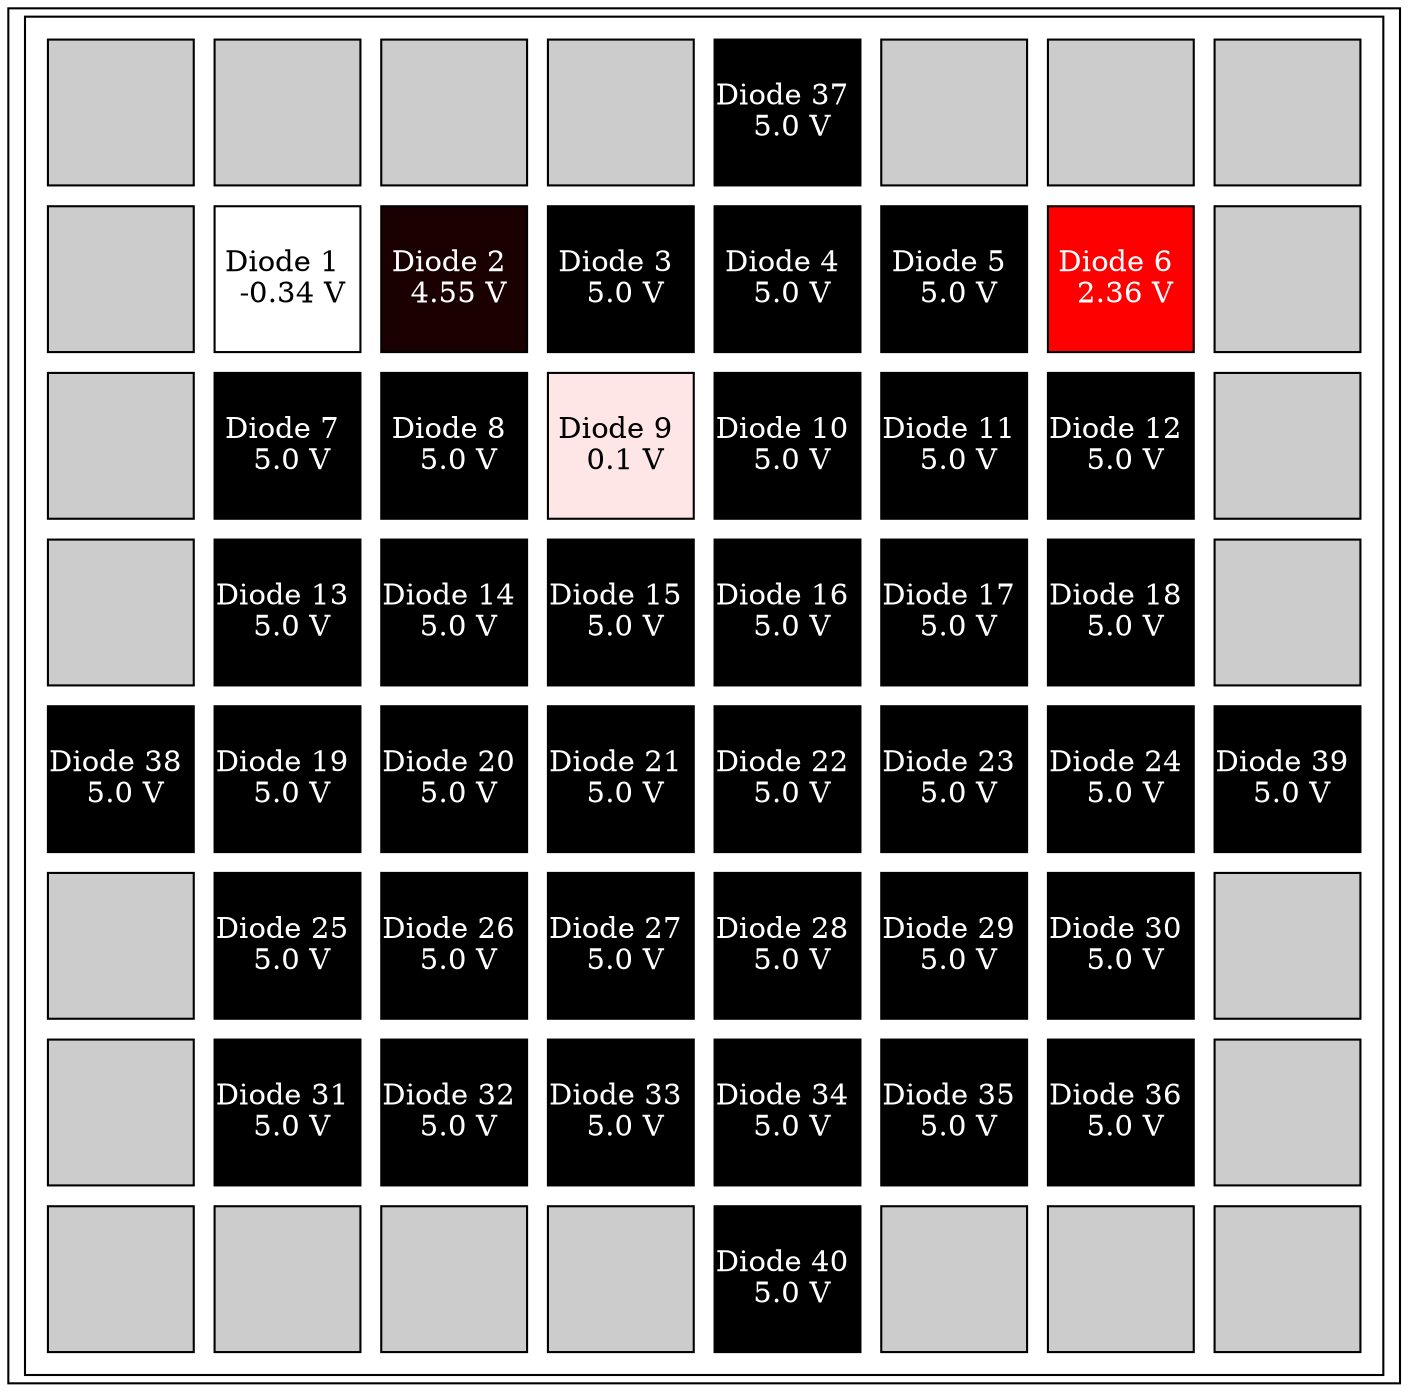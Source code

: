 graph array_table {
	node [shape=rectangle]
	"Diode Array" [label=<<TABLE cellspacing="10">
    <TR>
        <TD bgcolor="#cccccc" fixedsize="true" width="70" height="70"></TD>

        <TD bgcolor="#cccccc" fixedsize="true" width="70" height="70"></TD>

        <TD bgcolor="#cccccc" fixedsize="true" width="70" height="70"></TD>

        <TD bgcolor="#cccccc" fixedsize="true" width="70" height="70"></TD>

        <TD bgcolor="#000000" fixedsize="true" width="70"
        height="70"><FONT COLOR="white">Diode 37 <BR align="center" /> 5.0 V</FONT></TD>

        <TD bgcolor="#cccccc" fixedsize="true" width="70" height="70"></TD>

        <TD bgcolor="#cccccc" fixedsize="true" width="70" height="70"></TD>

        <TD bgcolor="#cccccc" fixedsize="true" width="70" height="70"></TD>
    </TR>


    <TR>
        <TD bgcolor="#cccccc" fixedsize="true" width="70" height="70"></TD>

        <TD bgcolor="#ffffff" fixedsize="true" width="70"
        height="70"><FONT COLOR="black">Diode 1 <BR align="center" /> -0.34 V</FONT></TD>

        <TD bgcolor="#1a0000" fixedsize="true" width="70"
        height="70"><FONT COLOR="white">Diode 2 <BR align="center" /> 4.55 V</FONT></TD>

        <TD bgcolor="#000000" fixedsize="true" width="70"
        height="70"><FONT COLOR="white">Diode 3 <BR align="center" /> 5.0 V</FONT></TD>

        <TD bgcolor="#000000" fixedsize="true" width="70"
        height="70"><FONT COLOR="white">Diode 4 <BR align="center" /> 5.0 V</FONT></TD>

        <TD bgcolor="#000000" fixedsize="true" width="70"
        height="70"><FONT COLOR="white">Diode 5 <BR align="center" /> 5.0 V</FONT></TD>

        <TD bgcolor="#ff0000" fixedsize="true" width="70"
        height="70"><FONT COLOR="white">Diode 6 <BR align="center" /> 2.36 V</FONT></TD>

        <TD bgcolor="#cccccc" fixedsize="true" width="70" height="70"></TD>
    </TR>


    <TR>
        <TD bgcolor="#cccccc" fixedsize="true" width="70" height="70"></TD>

        <TD bgcolor="#000000" fixedsize="true" width="70"
        height="70"><FONT COLOR="white">Diode 7 <BR align="center" /> 5.0 V</FONT></TD>

        <TD bgcolor="#000000" fixedsize="true" width="70"
        height="70"><FONT COLOR="white">Diode 8 <BR align="center" /> 5.0 V</FONT></TD>

        <TD bgcolor="#ffe6e6" fixedsize="true" width="70"
        height="70"><FONT COLOR="black">Diode 9 <BR align="center" /> 0.1 V</FONT></TD>

        <TD bgcolor="#000000" fixedsize="true" width="70"
        height="70"><FONT COLOR="white">Diode 10 <BR align="center" /> 5.0 V</FONT></TD>

        <TD bgcolor="#000000" fixedsize="true" width="70"
        height="70"><FONT COLOR="white">Diode 11 <BR align="center" /> 5.0 V</FONT></TD>

        <TD bgcolor="#000000" fixedsize="true" width="70"
        height="70"><FONT COLOR="white">Diode 12 <BR align="center" /> 5.0 V</FONT></TD>

        <TD bgcolor="#cccccc" fixedsize="true" width="70" height="70"></TD>
    </TR>


    <TR>
        <TD bgcolor="#cccccc" fixedsize="true" width="70" height="70"></TD>

        <TD bgcolor="#000000" fixedsize="true" width="70"
        height="70"><FONT COLOR="white">Diode 13 <BR align="center" /> 5.0 V</FONT></TD>

        <TD bgcolor="#000000" fixedsize="true" width="70"
        height="70"><FONT COLOR="white">Diode 14 <BR align="center" /> 5.0 V</FONT></TD>

        <TD bgcolor="#000000" fixedsize="true" width="70"
        height="70"><FONT COLOR="white">Diode 15 <BR align="center" /> 5.0 V</FONT></TD>

        <TD bgcolor="#000000" fixedsize="true" width="70"
        height="70"><FONT COLOR="white">Diode 16 <BR align="center" /> 5.0 V</FONT></TD>

        <TD bgcolor="#000000" fixedsize="true" width="70"
        height="70"><FONT COLOR="white">Diode 17 <BR align="center" /> 5.0 V</FONT></TD>

        <TD bgcolor="#000000" fixedsize="true" width="70"
        height="70"><FONT COLOR="white">Diode 18 <BR align="center" /> 5.0 V</FONT></TD>

        <TD bgcolor="#cccccc" fixedsize="true" width="70" height="70"></TD>
    </TR>


    <TR>
        <TD bgcolor="#000000" fixedsize="true" width="70"
        height="70"><FONT COLOR="white">Diode 38 <BR align="center" /> 5.0 V</FONT></TD>

        <TD bgcolor="#000000" fixedsize="true" width="70"
        height="70"><FONT COLOR="white">Diode 19 <BR align="center" /> 5.0 V</FONT></TD>

        <TD bgcolor="#000000" fixedsize="true" width="70"
        height="70"><FONT COLOR="white">Diode 20 <BR align="center" /> 5.0 V</FONT></TD>

        <TD bgcolor="#000000" fixedsize="true" width="70"
        height="70"><FONT COLOR="white">Diode 21 <BR align="center" /> 5.0 V</FONT></TD>

        <TD bgcolor="#000000" fixedsize="true" width="70"
        height="70"><FONT COLOR="white">Diode 22 <BR align="center" /> 5.0 V</FONT></TD>

        <TD bgcolor="#000000" fixedsize="true" width="70"
        height="70"><FONT COLOR="white">Diode 23 <BR align="center" /> 5.0 V</FONT></TD>

        <TD bgcolor="#000000" fixedsize="true" width="70"
        height="70"><FONT COLOR="white">Diode 24 <BR align="center" /> 5.0 V</FONT></TD>

        <TD bgcolor="#000000" fixedsize="true" width="70"
        height="70"><FONT COLOR="white">Diode 39 <BR align="center" /> 5.0 V</FONT></TD>
    </TR>


    <TR>
        <TD bgcolor="#cccccc" fixedsize="true" width="70" height="70"></TD>

        <TD bgcolor="#000000" fixedsize="true" width="70"
        height="70"><FONT COLOR="white">Diode 25 <BR align="center" /> 5.0 V</FONT></TD>

        <TD bgcolor="#000000" fixedsize="true" width="70"
        height="70"><FONT COLOR="white">Diode 26 <BR align="center" /> 5.0 V</FONT></TD>

        <TD bgcolor="#000000" fixedsize="true" width="70"
        height="70"><FONT COLOR="white">Diode 27 <BR align="center" /> 5.0 V</FONT></TD>

        <TD bgcolor="#000000" fixedsize="true" width="70"
        height="70"><FONT COLOR="white">Diode 28 <BR align="center" /> 5.0 V</FONT></TD>

        <TD bgcolor="#000000" fixedsize="true" width="70"
        height="70"><FONT COLOR="white">Diode 29 <BR align="center" /> 5.0 V</FONT></TD>

        <TD bgcolor="#000000" fixedsize="true" width="70"
        height="70"><FONT COLOR="white">Diode 30 <BR align="center" /> 5.0 V</FONT></TD>

        <TD bgcolor="#cccccc" fixedsize="true" width="70" height="70"></TD>
    </TR>


    <TR>
        <TD bgcolor="#cccccc" fixedsize="true" width="70" height="70"></TD>

        <TD bgcolor="#000000" fixedsize="true" width="70"
        height="70"><FONT COLOR="white">Diode 31 <BR align="center" /> 5.0 V</FONT></TD>

        <TD bgcolor="#000000" fixedsize="true" width="70"
        height="70"><FONT COLOR="white">Diode 32 <BR align="center" /> 5.0 V</FONT></TD>

        <TD bgcolor="#000000" fixedsize="true" width="70"
        height="70"><FONT COLOR="white">Diode 33 <BR align="center" /> 5.0 V</FONT></TD>

        <TD bgcolor="#000000" fixedsize="true" width="70"
        height="70"><FONT COLOR="white">Diode 34 <BR align="center" /> 5.0 V</FONT></TD>

        <TD bgcolor="#000000" fixedsize="true" width="70"
        height="70"><FONT COLOR="white">Diode 35 <BR align="center" /> 5.0 V</FONT></TD>

        <TD bgcolor="#000000" fixedsize="true" width="70"
        height="70"><FONT COLOR="white">Diode 36 <BR align="center" /> 5.0 V</FONT></TD>

        <TD bgcolor="#cccccc" fixedsize="true" width="70" height="70"></TD>
    </TR>


    <TR>
        <TD bgcolor="#cccccc" fixedsize="true" width="70" height="70"></TD>

        <TD bgcolor="#cccccc" fixedsize="true" width="70" height="70"></TD>

        <TD bgcolor="#cccccc" fixedsize="true" width="70" height="70"></TD>

        <TD bgcolor="#cccccc" fixedsize="true" width="70" height="70"></TD>

        <TD bgcolor="#000000" fixedsize="true" width="70"
        height="70"><FONT COLOR="white">Diode 40 <BR align="center" /> 5.0 V</FONT></TD>

        <TD bgcolor="#cccccc" fixedsize="true" width="70" height="70"></TD>

        <TD bgcolor="#cccccc" fixedsize="true" width="70" height="70"></TD>

        <TD bgcolor="#cccccc" fixedsize="true" width="70" height="70"></TD>
    </TR>
</TABLE>>]
}
